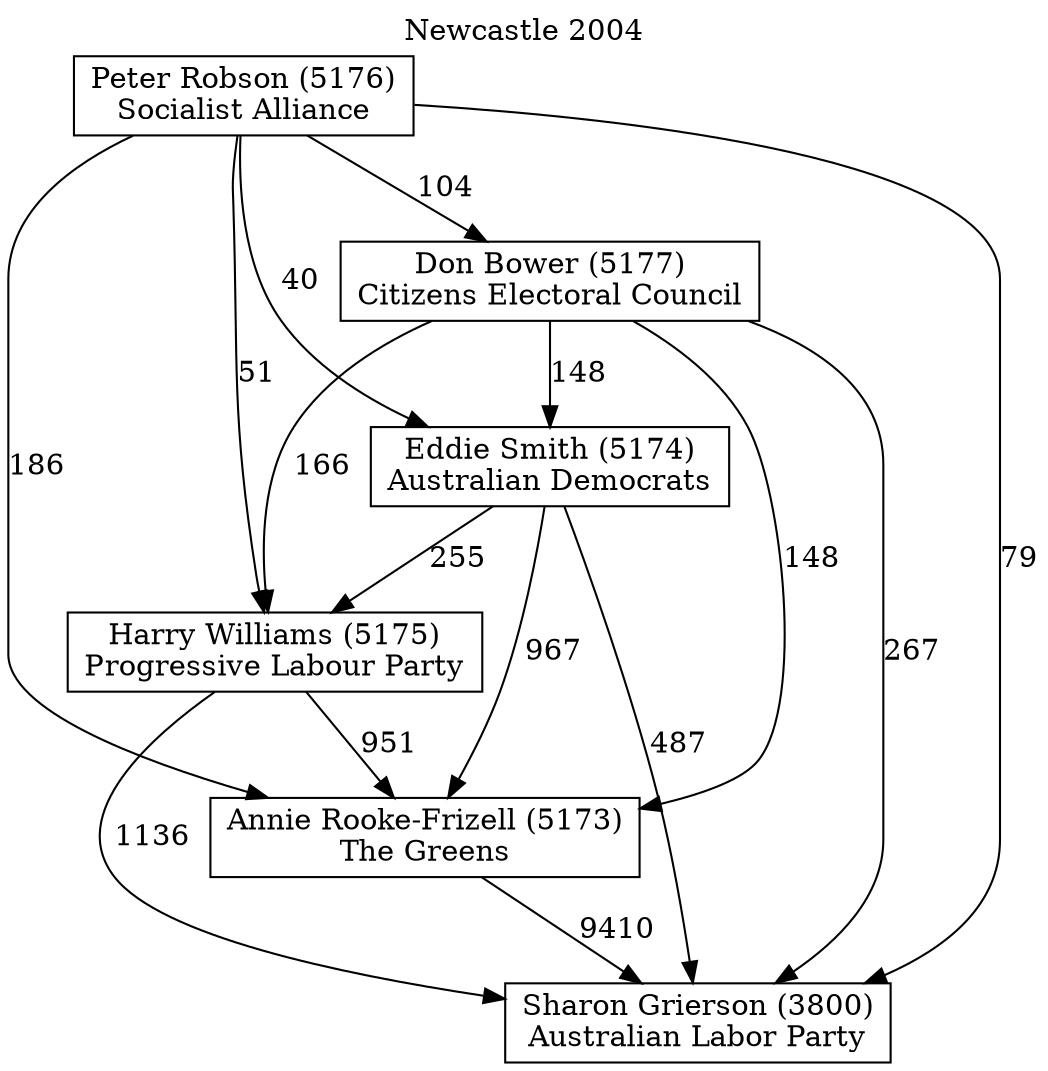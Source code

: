 // House preference flow
digraph "Sharon Grierson (3800)_Newcastle_2004" {
	graph [label="Newcastle 2004" labelloc=t mclimit=10]
	node [shape=box]
	"Annie Rooke-Frizell (5173)" [label="Annie Rooke-Frizell (5173)
The Greens"]
	"Don Bower (5177)" [label="Don Bower (5177)
Citizens Electoral Council"]
	"Eddie Smith (5174)" [label="Eddie Smith (5174)
Australian Democrats"]
	"Harry Williams (5175)" [label="Harry Williams (5175)
Progressive Labour Party"]
	"Peter Robson (5176)" [label="Peter Robson (5176)
Socialist Alliance"]
	"Sharon Grierson (3800)" [label="Sharon Grierson (3800)
Australian Labor Party"]
	"Annie Rooke-Frizell (5173)" -> "Sharon Grierson (3800)" [label=9410]
	"Don Bower (5177)" -> "Annie Rooke-Frizell (5173)" [label=148]
	"Don Bower (5177)" -> "Eddie Smith (5174)" [label=148]
	"Don Bower (5177)" -> "Harry Williams (5175)" [label=166]
	"Don Bower (5177)" -> "Sharon Grierson (3800)" [label=267]
	"Eddie Smith (5174)" -> "Annie Rooke-Frizell (5173)" [label=967]
	"Eddie Smith (5174)" -> "Harry Williams (5175)" [label=255]
	"Eddie Smith (5174)" -> "Sharon Grierson (3800)" [label=487]
	"Harry Williams (5175)" -> "Annie Rooke-Frizell (5173)" [label=951]
	"Harry Williams (5175)" -> "Sharon Grierson (3800)" [label=1136]
	"Peter Robson (5176)" -> "Annie Rooke-Frizell (5173)" [label=186]
	"Peter Robson (5176)" -> "Don Bower (5177)" [label=104]
	"Peter Robson (5176)" -> "Eddie Smith (5174)" [label=40]
	"Peter Robson (5176)" -> "Harry Williams (5175)" [label=51]
	"Peter Robson (5176)" -> "Sharon Grierson (3800)" [label=79]
}
